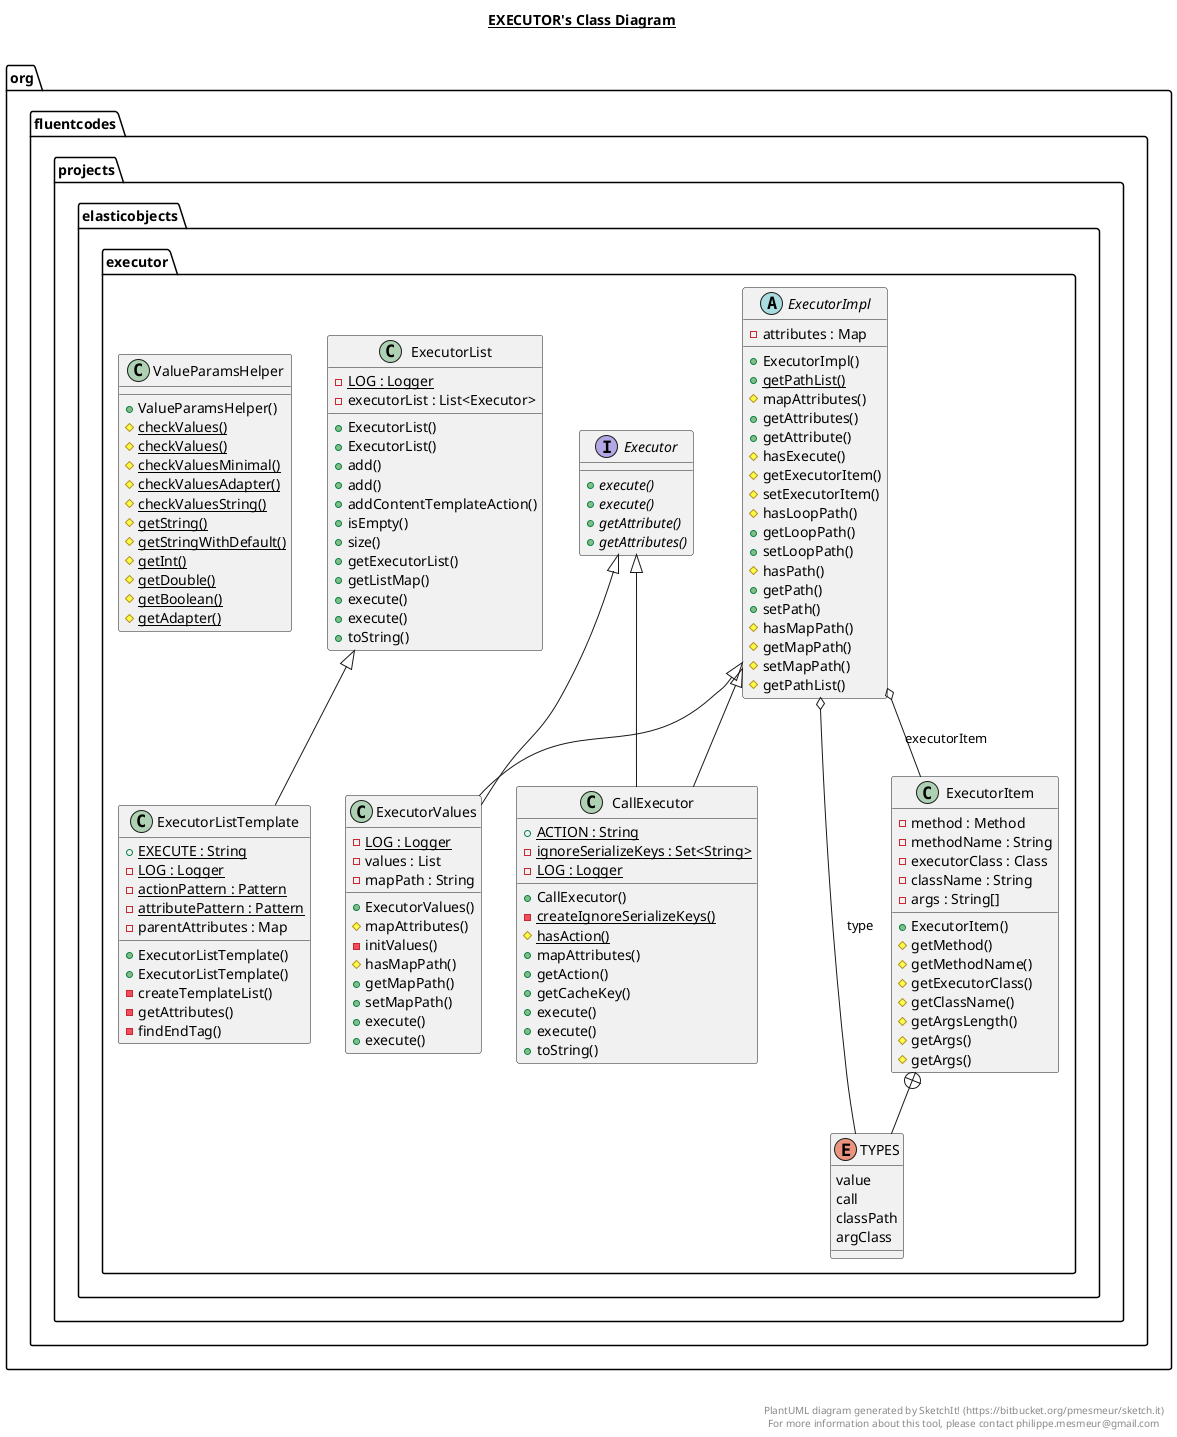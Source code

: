 @startuml

title __EXECUTOR's Class Diagram__\n

  package org.fluentcodes.projects.elasticobjects {
    package org.fluentcodes.projects.elasticobjects.executor {
      class CallExecutor {
          {static} + ACTION : String
          {static} - ignoreSerializeKeys : Set<String>
          {static} - LOG : Logger
          + CallExecutor()
          {static} - createIgnoreSerializeKeys()
          {static} # hasAction()
          + mapAttributes()
          + getAction()
          + getCacheKey()
          + execute()
          + execute()
          + toString()
      }
    }
  }
  

  package org.fluentcodes.projects.elasticobjects {
    package org.fluentcodes.projects.elasticobjects.executor {
      interface Executor {
          {abstract} + execute()
          {abstract} + execute()
          {abstract} + getAttribute()
          {abstract} + getAttributes()
      }
    }
  }
  

  package org.fluentcodes.projects.elasticobjects {
    package org.fluentcodes.projects.elasticobjects.executor {
      abstract class ExecutorImpl {
          - attributes : Map
          + ExecutorImpl()
          {static} + getPathList()
          # mapAttributes()
          + getAttributes()
          + getAttribute()
          # hasExecute()
          # getExecutorItem()
          # setExecutorItem()
          # hasLoopPath()
          + getLoopPath()
          + setLoopPath()
          # hasPath()
          + getPath()
          + setPath()
          # hasMapPath()
          # getMapPath()
          # setMapPath()
          # getPathList()
      }
    }
  }
  

  package org.fluentcodes.projects.elasticobjects {
    package org.fluentcodes.projects.elasticobjects.executor {
      class ExecutorItem {
          - method : Method
          - methodName : String
          - executorClass : Class
          - className : String
          - args : String[]
          + ExecutorItem()
          # getMethod()
          # getMethodName()
          # getExecutorClass()
          # getClassName()
          # getArgsLength()
          # getArgs()
          # getArgs()
      }
    }
  }
  

  package org.fluentcodes.projects.elasticobjects {
    package org.fluentcodes.projects.elasticobjects.executor {
      enum TYPES {
        value
        call
        classPath
        argClass
      }
    }
  }
  

  package org.fluentcodes.projects.elasticobjects {
    package org.fluentcodes.projects.elasticobjects.executor {
      class ExecutorList {
          {static} - LOG : Logger
          - executorList : List<Executor>
          + ExecutorList()
          + ExecutorList()
          + add()
          + add()
          + addContentTemplateAction()
          + isEmpty()
          + size()
          + getExecutorList()
          + getListMap()
          + execute()
          + execute()
          + toString()
      }
    }
  }
  

  package org.fluentcodes.projects.elasticobjects {
    package org.fluentcodes.projects.elasticobjects.executor {
      class ExecutorListTemplate {
          {static} + EXECUTE : String
          {static} - LOG : Logger
          {static} - actionPattern : Pattern
          {static} - attributePattern : Pattern
          - parentAttributes : Map
          + ExecutorListTemplate()
          + ExecutorListTemplate()
          - createTemplateList()
          - getAttributes()
          - findEndTag()
      }
    }
  }
  

  package org.fluentcodes.projects.elasticobjects {
    package org.fluentcodes.projects.elasticobjects.executor {
      class ExecutorValues {
          {static} - LOG : Logger
          - values : List
          - mapPath : String
          + ExecutorValues()
          # mapAttributes()
          - initValues()
          # hasMapPath()
          + getMapPath()
          + setMapPath()
          + execute()
          + execute()
      }
    }
  }
  

  package org.fluentcodes.projects.elasticobjects {
    package org.fluentcodes.projects.elasticobjects.executor {
      class ValueParamsHelper {
          + ValueParamsHelper()
          {static} # checkValues()
          {static} # checkValues()
          {static} # checkValuesMinimal()
          {static} # checkValuesAdapter()
          {static} # checkValuesString()
          {static} # getString()
          {static} # getStringWithDefault()
          {static} # getInt()
          {static} # getDouble()
          {static} # getBoolean()
          {static} # getAdapter()
      }
    }
  }
  

  CallExecutor -up-|> Executor
  CallExecutor -up-|> ExecutorImpl
  ExecutorImpl o-- ExecutorItem : executorItem
  ExecutorImpl o-- TYPES : type
  ExecutorItem +-down- TYPES
  ExecutorListTemplate -up-|> ExecutorList
  ExecutorValues -up-|> Executor
  ExecutorValues -up-|> ExecutorImpl


right footer


PlantUML diagram generated by SketchIt! (https://bitbucket.org/pmesmeur/sketch.it)
For more information about this tool, please contact philippe.mesmeur@gmail.com
endfooter

@enduml
